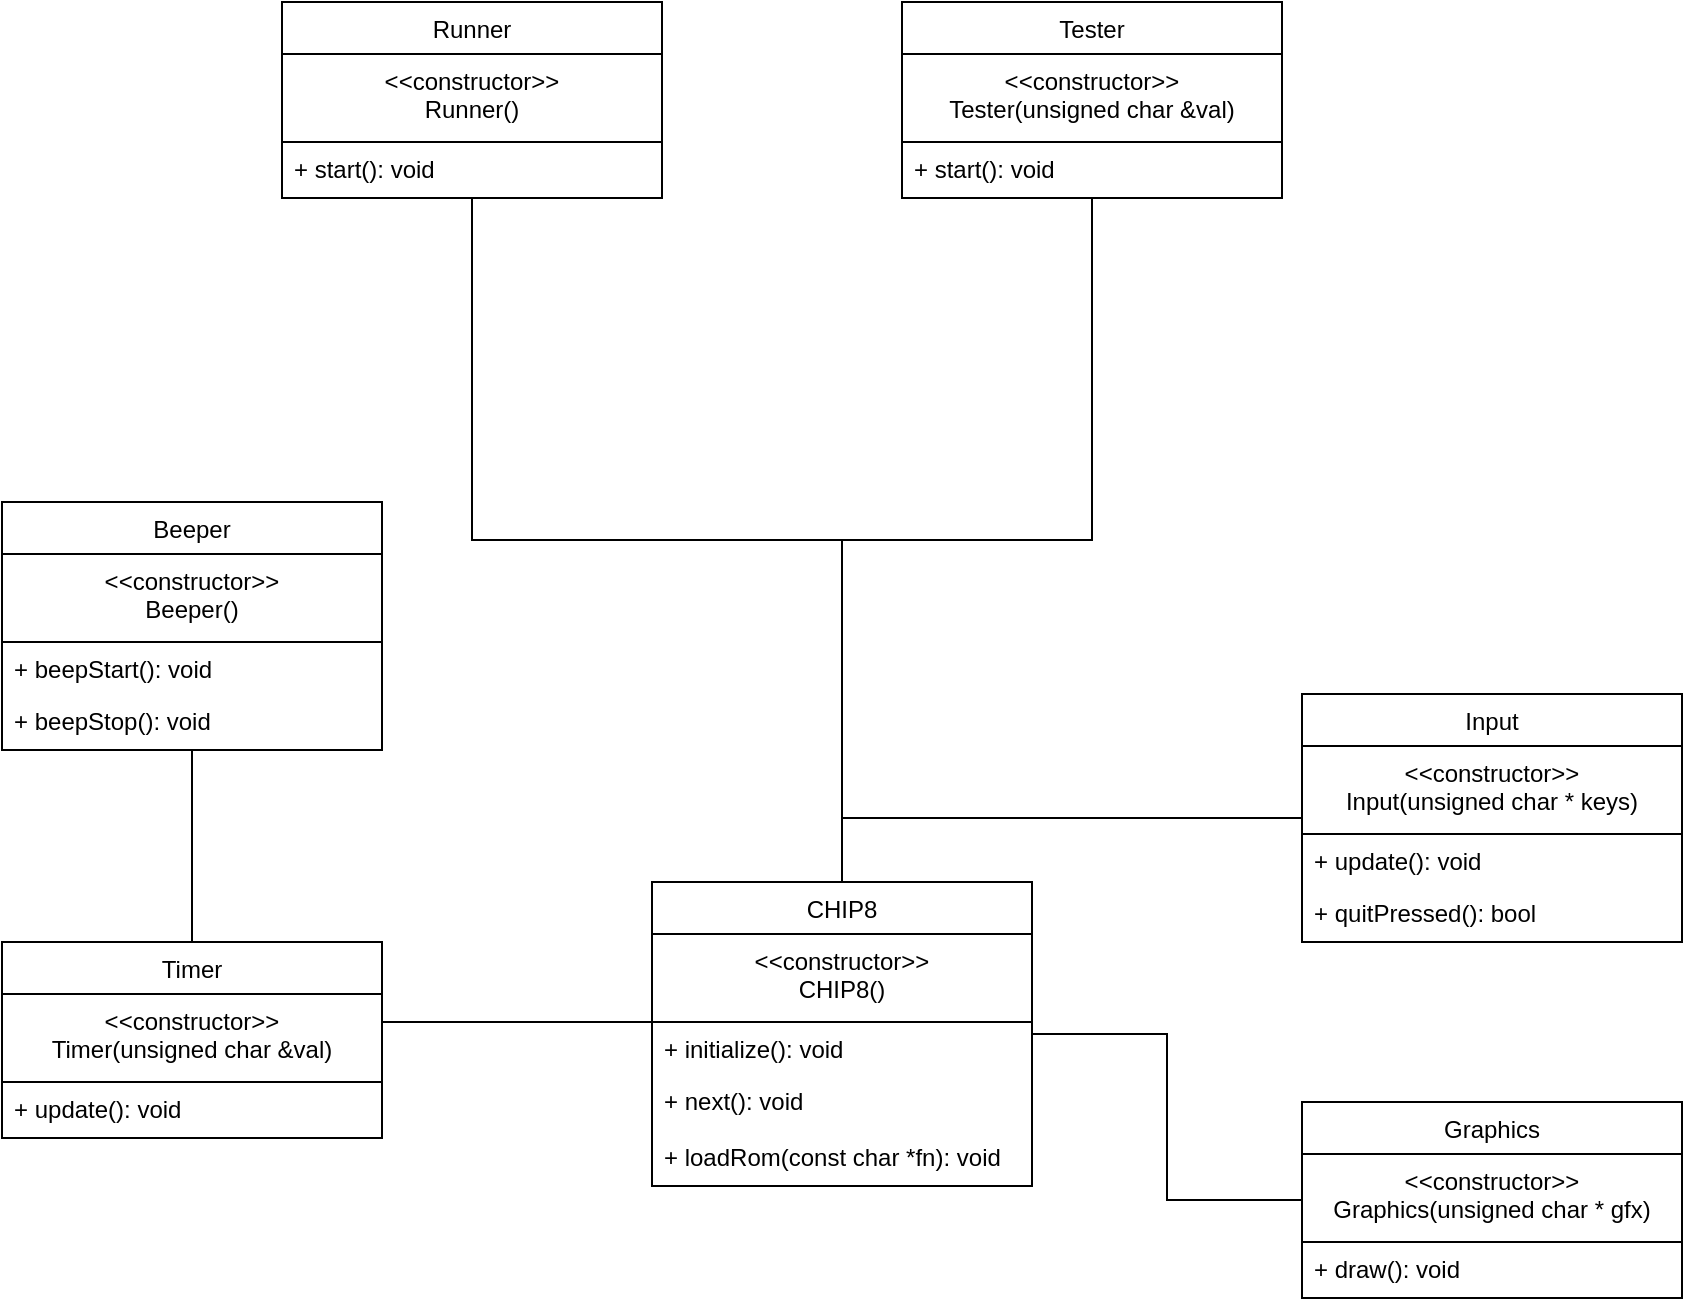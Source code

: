 <mxfile version="12.9.3" type="device"><diagram id="C5RBs43oDa-KdzZeNtuy" name="Page-1"><mxGraphModel dx="1422" dy="762" grid="1" gridSize="10" guides="1" tooltips="1" connect="1" arrows="1" fold="1" page="1" pageScale="1" pageWidth="980" pageHeight="1390" math="0" shadow="0"><root><mxCell id="WIyWlLk6GJQsqaUBKTNV-0"/><mxCell id="WIyWlLk6GJQsqaUBKTNV-1" parent="WIyWlLk6GJQsqaUBKTNV-0"/><mxCell id="_F3dsygJIPO0rVPwmtQ7-35" style="edgeStyle=orthogonalEdgeStyle;rounded=0;orthogonalLoop=1;jettySize=auto;html=1;exitX=0.5;exitY=0;exitDx=0;exitDy=0;endArrow=none;endFill=0;" edge="1" parent="WIyWlLk6GJQsqaUBKTNV-1" source="_F3dsygJIPO0rVPwmtQ7-24" target="_F3dsygJIPO0rVPwmtQ7-4"><mxGeometry relative="1" as="geometry"/></mxCell><mxCell id="_F3dsygJIPO0rVPwmtQ7-36" style="edgeStyle=orthogonalEdgeStyle;rounded=0;orthogonalLoop=1;jettySize=auto;html=1;endArrow=none;endFill=0;" edge="1" parent="WIyWlLk6GJQsqaUBKTNV-1" source="_F3dsygJIPO0rVPwmtQ7-25" target="_F3dsygJIPO0rVPwmtQ7-11"><mxGeometry relative="1" as="geometry"><Array as="points"><mxPoint x="300" y="550"/><mxPoint x="300" y="550"/></Array></mxGeometry></mxCell><mxCell id="_F3dsygJIPO0rVPwmtQ7-39" style="edgeStyle=orthogonalEdgeStyle;rounded=0;orthogonalLoop=1;jettySize=auto;html=1;endArrow=none;endFill=0;" edge="1" parent="WIyWlLk6GJQsqaUBKTNV-1" source="_F3dsygJIPO0rVPwmtQ7-7" target="_F3dsygJIPO0rVPwmtQ7-11"><mxGeometry relative="1" as="geometry"/></mxCell><mxCell id="_F3dsygJIPO0rVPwmtQ7-37" style="edgeStyle=orthogonalEdgeStyle;rounded=0;orthogonalLoop=1;jettySize=auto;html=1;entryX=0.5;entryY=0;entryDx=0;entryDy=0;endArrow=none;endFill=0;" edge="1" parent="WIyWlLk6GJQsqaUBKTNV-1" source="_F3dsygJIPO0rVPwmtQ7-16" target="_F3dsygJIPO0rVPwmtQ7-11"><mxGeometry relative="1" as="geometry"/></mxCell><mxCell id="_F3dsygJIPO0rVPwmtQ7-11" value="CHIP8" style="swimlane;fontStyle=0;childLayout=stackLayout;horizontal=1;startSize=26;fillColor=none;horizontalStack=0;resizeParent=1;resizeParentMax=0;resizeLast=0;collapsible=1;marginBottom=0;" vertex="1" parent="WIyWlLk6GJQsqaUBKTNV-1"><mxGeometry x="395" y="480" width="190" height="152" as="geometry"/></mxCell><mxCell id="_F3dsygJIPO0rVPwmtQ7-12" value="&lt;&lt;constructor&gt;&gt;&#10;CHIP8()&#10; " style="text;strokeColor=#000000;fillColor=none;align=center;verticalAlign=top;spacingLeft=4;spacingRight=4;overflow=hidden;rotatable=0;points=[[0,0.5],[1,0.5]];portConstraint=eastwest;" vertex="1" parent="_F3dsygJIPO0rVPwmtQ7-11"><mxGeometry y="26" width="190" height="44" as="geometry"/></mxCell><mxCell id="_F3dsygJIPO0rVPwmtQ7-13" value="+ initialize(): void&#10; " style="text;strokeColor=none;fillColor=none;align=left;verticalAlign=top;spacingLeft=4;spacingRight=4;overflow=hidden;rotatable=0;points=[[0,0.5],[1,0.5]];portConstraint=eastwest;" vertex="1" parent="_F3dsygJIPO0rVPwmtQ7-11"><mxGeometry y="70" width="190" height="26" as="geometry"/></mxCell><mxCell id="_F3dsygJIPO0rVPwmtQ7-14" value="+ next(): void&#10; " style="text;strokeColor=none;fillColor=none;align=left;verticalAlign=top;spacingLeft=4;spacingRight=4;overflow=hidden;rotatable=0;points=[[0,0.5],[1,0.5]];portConstraint=eastwest;" vertex="1" parent="_F3dsygJIPO0rVPwmtQ7-11"><mxGeometry y="96" width="190" height="28" as="geometry"/></mxCell><mxCell id="_F3dsygJIPO0rVPwmtQ7-15" value="+ loadRom(const char *fn): void&#10; " style="text;strokeColor=none;fillColor=none;align=left;verticalAlign=top;spacingLeft=4;spacingRight=4;overflow=hidden;rotatable=0;points=[[0,0.5],[1,0.5]];portConstraint=eastwest;" vertex="1" parent="_F3dsygJIPO0rVPwmtQ7-11"><mxGeometry y="124" width="190" height="28" as="geometry"/></mxCell><mxCell id="_F3dsygJIPO0rVPwmtQ7-4" value="Beeper" style="swimlane;fontStyle=0;childLayout=stackLayout;horizontal=1;startSize=26;fillColor=none;horizontalStack=0;resizeParent=1;resizeParentMax=0;resizeLast=0;collapsible=1;marginBottom=0;" vertex="1" parent="WIyWlLk6GJQsqaUBKTNV-1"><mxGeometry x="70" y="290" width="190" height="124" as="geometry"/></mxCell><mxCell id="_F3dsygJIPO0rVPwmtQ7-10" value="&lt;&lt;constructor&gt;&gt;&#10;Beeper()&#10; " style="text;strokeColor=#000000;fillColor=none;align=center;verticalAlign=top;spacingLeft=4;spacingRight=4;overflow=hidden;rotatable=0;points=[[0,0.5],[1,0.5]];portConstraint=eastwest;" vertex="1" parent="_F3dsygJIPO0rVPwmtQ7-4"><mxGeometry y="26" width="190" height="44" as="geometry"/></mxCell><mxCell id="_F3dsygJIPO0rVPwmtQ7-6" value="+ beepStart(): void&#10; " style="text;strokeColor=none;fillColor=none;align=left;verticalAlign=top;spacingLeft=4;spacingRight=4;overflow=hidden;rotatable=0;points=[[0,0.5],[1,0.5]];portConstraint=eastwest;" vertex="1" parent="_F3dsygJIPO0rVPwmtQ7-4"><mxGeometry y="70" width="190" height="26" as="geometry"/></mxCell><mxCell id="_F3dsygJIPO0rVPwmtQ7-5" value="+ beepStop(): void&#10; " style="text;strokeColor=none;fillColor=none;align=left;verticalAlign=top;spacingLeft=4;spacingRight=4;overflow=hidden;rotatable=0;points=[[0,0.5],[1,0.5]];portConstraint=eastwest;" vertex="1" parent="_F3dsygJIPO0rVPwmtQ7-4"><mxGeometry y="96" width="190" height="28" as="geometry"/></mxCell><mxCell id="_F3dsygJIPO0rVPwmtQ7-24" value="Timer" style="swimlane;fontStyle=0;childLayout=stackLayout;horizontal=1;startSize=26;fillColor=none;horizontalStack=0;resizeParent=1;resizeParentMax=0;resizeLast=0;collapsible=1;marginBottom=0;" vertex="1" parent="WIyWlLk6GJQsqaUBKTNV-1"><mxGeometry x="70" y="510" width="190" height="98" as="geometry"/></mxCell><mxCell id="_F3dsygJIPO0rVPwmtQ7-25" value="&lt;&lt;constructor&gt;&gt;&#10;Timer(unsigned char &amp;val)&#10; " style="text;strokeColor=#000000;fillColor=none;align=center;verticalAlign=top;spacingLeft=4;spacingRight=4;overflow=hidden;rotatable=0;points=[[0,0.5],[1,0.5]];portConstraint=eastwest;" vertex="1" parent="_F3dsygJIPO0rVPwmtQ7-24"><mxGeometry y="26" width="190" height="44" as="geometry"/></mxCell><mxCell id="_F3dsygJIPO0rVPwmtQ7-26" value="+ update(): void&#10; " style="text;strokeColor=none;fillColor=none;align=left;verticalAlign=top;spacingLeft=4;spacingRight=4;overflow=hidden;rotatable=0;points=[[0,0.5],[1,0.5]];portConstraint=eastwest;" vertex="1" parent="_F3dsygJIPO0rVPwmtQ7-24"><mxGeometry y="70" width="190" height="28" as="geometry"/></mxCell><mxCell id="_F3dsygJIPO0rVPwmtQ7-7" value="Graphics" style="swimlane;fontStyle=0;childLayout=stackLayout;horizontal=1;startSize=26;fillColor=none;horizontalStack=0;resizeParent=1;resizeParentMax=0;resizeLast=0;collapsible=1;marginBottom=0;" vertex="1" parent="WIyWlLk6GJQsqaUBKTNV-1"><mxGeometry x="720" y="590" width="190" height="98" as="geometry"/></mxCell><mxCell id="_F3dsygJIPO0rVPwmtQ7-8" value="&lt;&lt;constructor&gt;&gt;&#10;Graphics(unsigned char * gfx)&#10; " style="text;strokeColor=#000000;fillColor=none;align=center;verticalAlign=top;spacingLeft=4;spacingRight=4;overflow=hidden;rotatable=0;points=[[0,0.5],[1,0.5]];portConstraint=eastwest;" vertex="1" parent="_F3dsygJIPO0rVPwmtQ7-7"><mxGeometry y="26" width="190" height="44" as="geometry"/></mxCell><mxCell id="_F3dsygJIPO0rVPwmtQ7-9" value="+ draw(): void&#10; " style="text;strokeColor=none;fillColor=none;align=left;verticalAlign=top;spacingLeft=4;spacingRight=4;overflow=hidden;rotatable=0;points=[[0,0.5],[1,0.5]];portConstraint=eastwest;" vertex="1" parent="_F3dsygJIPO0rVPwmtQ7-7"><mxGeometry y="70" width="190" height="28" as="geometry"/></mxCell><mxCell id="_F3dsygJIPO0rVPwmtQ7-16" value="Input" style="swimlane;fontStyle=0;childLayout=stackLayout;horizontal=1;startSize=26;fillColor=none;horizontalStack=0;resizeParent=1;resizeParentMax=0;resizeLast=0;collapsible=1;marginBottom=0;" vertex="1" parent="WIyWlLk6GJQsqaUBKTNV-1"><mxGeometry x="720" y="386" width="190" height="124" as="geometry"/></mxCell><mxCell id="_F3dsygJIPO0rVPwmtQ7-17" value="&lt;&lt;constructor&gt;&gt;&#10;Input(unsigned char * keys)&#10; " style="text;strokeColor=#000000;fillColor=none;align=center;verticalAlign=top;spacingLeft=4;spacingRight=4;overflow=hidden;rotatable=0;points=[[0,0.5],[1,0.5]];portConstraint=eastwest;" vertex="1" parent="_F3dsygJIPO0rVPwmtQ7-16"><mxGeometry y="26" width="190" height="44" as="geometry"/></mxCell><mxCell id="_F3dsygJIPO0rVPwmtQ7-18" value="+ update(): void&#10; " style="text;strokeColor=none;fillColor=none;align=left;verticalAlign=top;spacingLeft=4;spacingRight=4;overflow=hidden;rotatable=0;points=[[0,0.5],[1,0.5]];portConstraint=eastwest;" vertex="1" parent="_F3dsygJIPO0rVPwmtQ7-16"><mxGeometry y="70" width="190" height="26" as="geometry"/></mxCell><mxCell id="_F3dsygJIPO0rVPwmtQ7-19" value="+ quitPressed(): bool&#10; " style="text;strokeColor=none;fillColor=none;align=left;verticalAlign=top;spacingLeft=4;spacingRight=4;overflow=hidden;rotatable=0;points=[[0,0.5],[1,0.5]];portConstraint=eastwest;" vertex="1" parent="_F3dsygJIPO0rVPwmtQ7-16"><mxGeometry y="96" width="190" height="28" as="geometry"/></mxCell><mxCell id="_F3dsygJIPO0rVPwmtQ7-50" style="edgeStyle=orthogonalEdgeStyle;rounded=0;orthogonalLoop=1;jettySize=auto;html=1;endArrow=none;endFill=0;" edge="1" parent="WIyWlLk6GJQsqaUBKTNV-1" source="_F3dsygJIPO0rVPwmtQ7-44" target="_F3dsygJIPO0rVPwmtQ7-11"><mxGeometry relative="1" as="geometry"/></mxCell><mxCell id="_F3dsygJIPO0rVPwmtQ7-44" value="Runner" style="swimlane;fontStyle=0;childLayout=stackLayout;horizontal=1;startSize=26;fillColor=none;horizontalStack=0;resizeParent=1;resizeParentMax=0;resizeLast=0;collapsible=1;marginBottom=0;" vertex="1" parent="WIyWlLk6GJQsqaUBKTNV-1"><mxGeometry x="210" y="40" width="190" height="98" as="geometry"/></mxCell><mxCell id="_F3dsygJIPO0rVPwmtQ7-45" value="&lt;&lt;constructor&gt;&gt;&#10;Runner()&#10; " style="text;strokeColor=#000000;fillColor=none;align=center;verticalAlign=top;spacingLeft=4;spacingRight=4;overflow=hidden;rotatable=0;points=[[0,0.5],[1,0.5]];portConstraint=eastwest;" vertex="1" parent="_F3dsygJIPO0rVPwmtQ7-44"><mxGeometry y="26" width="190" height="44" as="geometry"/></mxCell><mxCell id="_F3dsygJIPO0rVPwmtQ7-46" value="+ start(): void&#10; " style="text;strokeColor=none;fillColor=none;align=left;verticalAlign=top;spacingLeft=4;spacingRight=4;overflow=hidden;rotatable=0;points=[[0,0.5],[1,0.5]];portConstraint=eastwest;" vertex="1" parent="_F3dsygJIPO0rVPwmtQ7-44"><mxGeometry y="70" width="190" height="28" as="geometry"/></mxCell><mxCell id="_F3dsygJIPO0rVPwmtQ7-51" style="edgeStyle=orthogonalEdgeStyle;rounded=0;orthogonalLoop=1;jettySize=auto;html=1;entryX=0.5;entryY=0;entryDx=0;entryDy=0;endArrow=none;endFill=0;" edge="1" parent="WIyWlLk6GJQsqaUBKTNV-1" source="_F3dsygJIPO0rVPwmtQ7-47" target="_F3dsygJIPO0rVPwmtQ7-11"><mxGeometry relative="1" as="geometry"/></mxCell><mxCell id="_F3dsygJIPO0rVPwmtQ7-47" value="Tester" style="swimlane;fontStyle=0;childLayout=stackLayout;horizontal=1;startSize=26;fillColor=none;horizontalStack=0;resizeParent=1;resizeParentMax=0;resizeLast=0;collapsible=1;marginBottom=0;" vertex="1" parent="WIyWlLk6GJQsqaUBKTNV-1"><mxGeometry x="520" y="40" width="190" height="98" as="geometry"/></mxCell><mxCell id="_F3dsygJIPO0rVPwmtQ7-48" value="&lt;&lt;constructor&gt;&gt;&#10;Tester(unsigned char &amp;val)&#10; " style="text;strokeColor=#000000;fillColor=none;align=center;verticalAlign=top;spacingLeft=4;spacingRight=4;overflow=hidden;rotatable=0;points=[[0,0.5],[1,0.5]];portConstraint=eastwest;" vertex="1" parent="_F3dsygJIPO0rVPwmtQ7-47"><mxGeometry y="26" width="190" height="44" as="geometry"/></mxCell><mxCell id="_F3dsygJIPO0rVPwmtQ7-49" value="+ start(): void&#10; " style="text;strokeColor=none;fillColor=none;align=left;verticalAlign=top;spacingLeft=4;spacingRight=4;overflow=hidden;rotatable=0;points=[[0,0.5],[1,0.5]];portConstraint=eastwest;" vertex="1" parent="_F3dsygJIPO0rVPwmtQ7-47"><mxGeometry y="70" width="190" height="28" as="geometry"/></mxCell></root></mxGraphModel></diagram></mxfile>